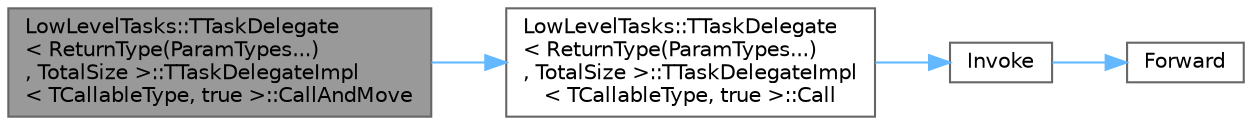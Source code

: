 digraph "LowLevelTasks::TTaskDelegate&lt; ReturnType(ParamTypes...), TotalSize &gt;::TTaskDelegateImpl&lt; TCallableType, true &gt;::CallAndMove"
{
 // INTERACTIVE_SVG=YES
 // LATEX_PDF_SIZE
  bgcolor="transparent";
  edge [fontname=Helvetica,fontsize=10,labelfontname=Helvetica,labelfontsize=10];
  node [fontname=Helvetica,fontsize=10,shape=box,height=0.2,width=0.4];
  rankdir="LR";
  Node1 [id="Node000001",label="LowLevelTasks::TTaskDelegate\l\< ReturnType(ParamTypes...)\l, TotalSize \>::TTaskDelegateImpl\l\< TCallableType, true \>::CallAndMove",height=0.2,width=0.4,color="gray40", fillcolor="grey60", style="filled", fontcolor="black",tooltip=" "];
  Node1 -> Node2 [id="edge1_Node000001_Node000002",color="steelblue1",style="solid",tooltip=" "];
  Node2 [id="Node000002",label="LowLevelTasks::TTaskDelegate\l\< ReturnType(ParamTypes...)\l, TotalSize \>::TTaskDelegateImpl\l\< TCallableType, true \>::Call",height=0.2,width=0.4,color="grey40", fillcolor="white", style="filled",URL="$df/d95/structLowLevelTasks_1_1TTaskDelegate_3_01ReturnType_07ParamTypes_8_8_8_08_00_01TotalSize_01_4_1_ebfca0ca727d882be72a3faf47657acc.html#ab3e5fcaa2a4754bceeb059004a109f49",tooltip=" "];
  Node2 -> Node3 [id="edge2_Node000002_Node000003",color="steelblue1",style="solid",tooltip=" "];
  Node3 [id="Node000003",label="Invoke",height=0.2,width=0.4,color="grey40", fillcolor="white", style="filled",URL="$d7/deb/Invoke_8h.html#a66d3e79358998f56001f20726270e390",tooltip="Invokes a callable with a set of arguments."];
  Node3 -> Node4 [id="edge3_Node000003_Node000004",color="steelblue1",style="solid",tooltip=" "];
  Node4 [id="Node000004",label="Forward",height=0.2,width=0.4,color="grey40", fillcolor="white", style="filled",URL="$d4/d24/UnrealTemplate_8h.html#a68f280c1d561a8899a1e9e3ea8405d00",tooltip="Forward will cast a reference to an rvalue reference."];
}
